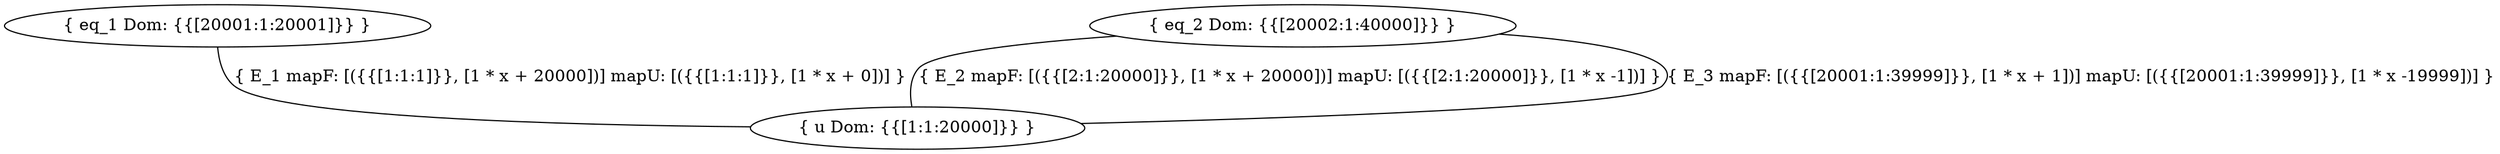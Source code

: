 digraph G{
    ratio="fill"
    node[shape="ellipse"]
    u [label="{ u Dom: {{[1:1:20000]}} }"]
    eq_1 [label="{ eq_1 Dom: {{[20001:1:20001]}} }"]
    eq_2 [label="{ eq_2 Dom: {{[20002:1:40000]}} }"]
    
eq_1 -> u [label="{ E_1 mapF: [({{[1:1:1]}}, [1 * x + 20000])] mapU: [({{[1:1:1]}}, [1 * x + 0])] }", arrowhead="none"]
    eq_2 -> u [label="{ E_2 mapF: [({{[2:1:20000]}}, [1 * x + 20000])] mapU: [({{[2:1:20000]}}, [1 * x -1])] }", arrowhead="none"]
    eq_2 -> u [label="{ E_3 mapF: [({{[20001:1:39999]}}, [1 * x + 1])] mapU: [({{[20001:1:39999]}}, [1 * x -19999])] }", arrowhead="none"]
    
}
